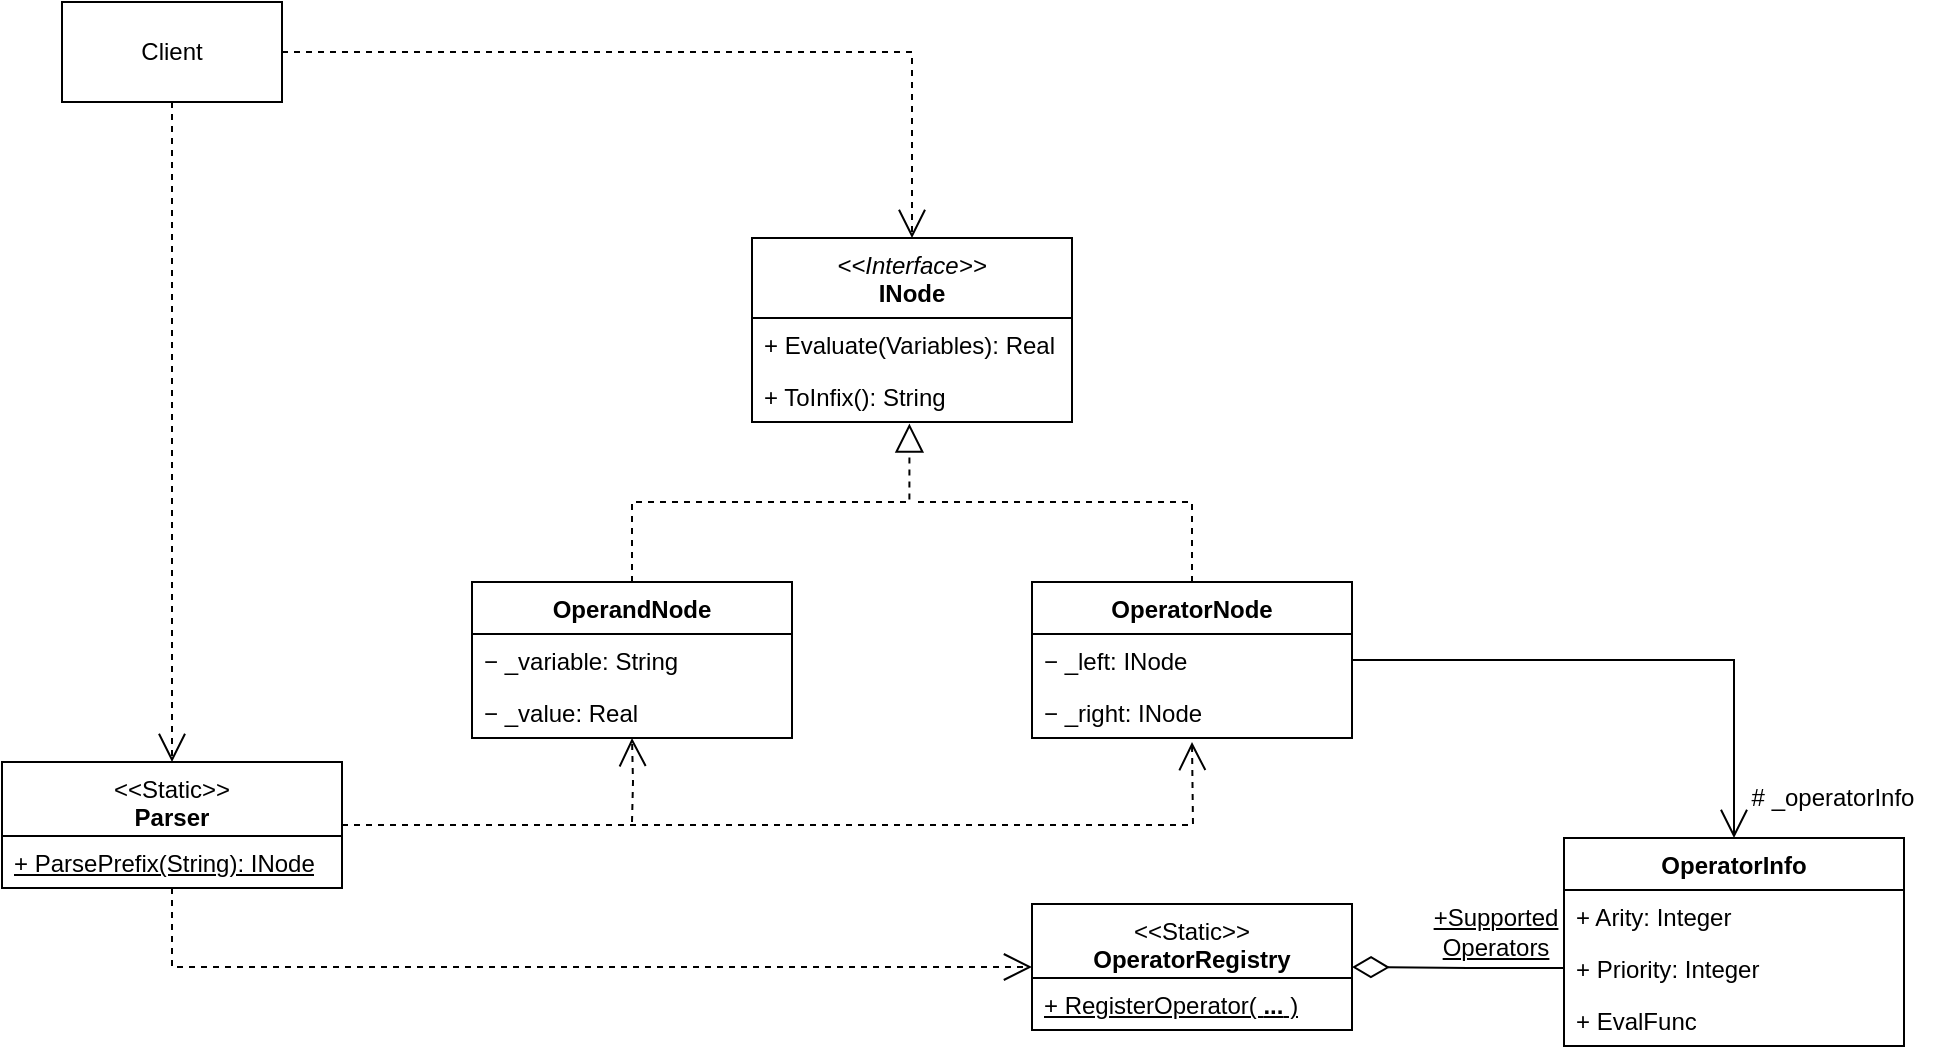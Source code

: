 <mxfile version="26.1.0">
  <diagram name="Страница — 1" id="7hMVh02hVUJBmufN25Ig">
    <mxGraphModel dx="1877" dy="585" grid="1" gridSize="10" guides="1" tooltips="1" connect="1" arrows="1" fold="1" page="1" pageScale="1" pageWidth="827" pageHeight="1169" math="0" shadow="0">
      <root>
        <mxCell id="0" />
        <mxCell id="1" parent="0" />
        <mxCell id="QBhOa6LylWagwz2IlaS4-1" value="&lt;i style=&quot;font-weight: 400;&quot;&gt;&amp;lt;&amp;lt;Interface&amp;gt;&amp;gt;&lt;br&gt;&lt;/i&gt;&lt;div&gt;INode&lt;/div&gt;" style="swimlane;fontStyle=1;align=center;verticalAlign=top;childLayout=stackLayout;horizontal=1;startSize=40;horizontalStack=0;resizeParent=1;resizeParentMax=0;resizeLast=0;collapsible=1;marginBottom=0;whiteSpace=wrap;html=1;" parent="1" vertex="1">
          <mxGeometry x="270" y="188" width="160" height="92" as="geometry" />
        </mxCell>
        <mxCell id="QBhOa6LylWagwz2IlaS4-4" value="+ Evaluate(Variables): Real" style="text;strokeColor=none;fillColor=none;align=left;verticalAlign=top;spacingLeft=4;spacingRight=4;overflow=hidden;rotatable=0;points=[[0,0.5],[1,0.5]];portConstraint=eastwest;whiteSpace=wrap;html=1;" parent="QBhOa6LylWagwz2IlaS4-1" vertex="1">
          <mxGeometry y="40" width="160" height="26" as="geometry" />
        </mxCell>
        <mxCell id="QBhOa6LylWagwz2IlaS4-36" value="+ ToInfix(): String" style="text;strokeColor=none;fillColor=none;align=left;verticalAlign=top;spacingLeft=4;spacingRight=4;overflow=hidden;rotatable=0;points=[[0,0.5],[1,0.5]];portConstraint=eastwest;whiteSpace=wrap;html=1;" parent="QBhOa6LylWagwz2IlaS4-1" vertex="1">
          <mxGeometry y="66" width="160" height="26" as="geometry" />
        </mxCell>
        <mxCell id="g19xcCfMWkkVhfFzdJG2-36" style="edgeStyle=orthogonalEdgeStyle;rounded=0;orthogonalLoop=1;jettySize=auto;html=1;dashed=1;endArrow=open;endFill=0;endSize=12;" parent="1" target="QBhOa6LylWagwz2IlaS4-23" edge="1">
          <mxGeometry relative="1" as="geometry">
            <mxPoint x="210" y="480" as="sourcePoint" />
          </mxGeometry>
        </mxCell>
        <mxCell id="QBhOa6LylWagwz2IlaS4-23" value="OperandNode" style="swimlane;fontStyle=1;align=center;verticalAlign=top;childLayout=stackLayout;horizontal=1;startSize=26;horizontalStack=0;resizeParent=1;resizeParentMax=0;resizeLast=0;collapsible=1;marginBottom=0;whiteSpace=wrap;html=1;" parent="1" vertex="1">
          <mxGeometry x="130" y="360" width="160" height="78" as="geometry" />
        </mxCell>
        <mxCell id="g19xcCfMWkkVhfFzdJG2-39" value="−&amp;nbsp;_variable: String" style="text;strokeColor=none;fillColor=none;align=left;verticalAlign=top;spacingLeft=4;spacingRight=4;overflow=hidden;rotatable=0;points=[[0,0.5],[1,0.5]];portConstraint=eastwest;whiteSpace=wrap;html=1;" parent="QBhOa6LylWagwz2IlaS4-23" vertex="1">
          <mxGeometry y="26" width="160" height="26" as="geometry" />
        </mxCell>
        <mxCell id="QBhOa6LylWagwz2IlaS4-24" value="−&amp;nbsp;_value: Real" style="text;strokeColor=none;fillColor=none;align=left;verticalAlign=top;spacingLeft=4;spacingRight=4;overflow=hidden;rotatable=0;points=[[0,0.5],[1,0.5]];portConstraint=eastwest;whiteSpace=wrap;html=1;" parent="QBhOa6LylWagwz2IlaS4-23" vertex="1">
          <mxGeometry y="52" width="160" height="26" as="geometry" />
        </mxCell>
        <mxCell id="QBhOa6LylWagwz2IlaS4-27" value="OperatorNode" style="swimlane;fontStyle=1;align=center;verticalAlign=top;childLayout=stackLayout;horizontal=1;startSize=26;horizontalStack=0;resizeParent=1;resizeParentMax=0;resizeLast=0;collapsible=1;marginBottom=0;whiteSpace=wrap;html=1;" parent="1" vertex="1">
          <mxGeometry x="410" y="360" width="160" height="78" as="geometry" />
        </mxCell>
        <mxCell id="QBhOa6LylWagwz2IlaS4-28" value="−&amp;nbsp;_left: INode" style="text;strokeColor=none;fillColor=none;align=left;verticalAlign=top;spacingLeft=4;spacingRight=4;overflow=hidden;rotatable=0;points=[[0,0.5],[1,0.5]];portConstraint=eastwest;whiteSpace=wrap;html=1;" parent="QBhOa6LylWagwz2IlaS4-27" vertex="1">
          <mxGeometry y="26" width="160" height="26" as="geometry" />
        </mxCell>
        <mxCell id="g19xcCfMWkkVhfFzdJG2-15" value="−&amp;nbsp;_right: INode" style="text;strokeColor=none;fillColor=none;align=left;verticalAlign=top;spacingLeft=4;spacingRight=4;overflow=hidden;rotatable=0;points=[[0,0.5],[1,0.5]];portConstraint=eastwest;whiteSpace=wrap;html=1;" parent="QBhOa6LylWagwz2IlaS4-27" vertex="1">
          <mxGeometry y="52" width="160" height="26" as="geometry" />
        </mxCell>
        <mxCell id="QBhOa6LylWagwz2IlaS4-38" value="" style="endArrow=block;dashed=1;endFill=0;endSize=12;html=1;rounded=0;entryX=0.492;entryY=1.031;entryDx=0;entryDy=0;entryPerimeter=0;edgeStyle=orthogonalEdgeStyle;exitX=0.5;exitY=0;exitDx=0;exitDy=0;" parent="1" source="QBhOa6LylWagwz2IlaS4-23" target="QBhOa6LylWagwz2IlaS4-36" edge="1">
          <mxGeometry width="160" relative="1" as="geometry">
            <mxPoint x="150" y="340" as="sourcePoint" />
            <mxPoint x="350" y="290" as="targetPoint" />
          </mxGeometry>
        </mxCell>
        <mxCell id="QBhOa6LylWagwz2IlaS4-39" value="" style="endArrow=none;dashed=1;endFill=0;endSize=12;html=1;rounded=0;edgeStyle=orthogonalEdgeStyle;exitX=0.5;exitY=0;exitDx=0;exitDy=0;startFill=0;" parent="1" source="QBhOa6LylWagwz2IlaS4-27" edge="1">
          <mxGeometry width="160" relative="1" as="geometry">
            <mxPoint x="220" y="370" as="sourcePoint" />
            <mxPoint x="350" y="320" as="targetPoint" />
            <Array as="points">
              <mxPoint x="490" y="320" />
            </Array>
          </mxGeometry>
        </mxCell>
        <mxCell id="g19xcCfMWkkVhfFzdJG2-20" style="edgeStyle=orthogonalEdgeStyle;rounded=0;orthogonalLoop=1;jettySize=auto;html=1;exitX=1;exitY=0.5;exitDx=0;exitDy=0;dashed=1;endArrow=open;endFill=0;endSize=12;" parent="1" source="QBhOa6LylWagwz2IlaS4-40" edge="1">
          <mxGeometry relative="1" as="geometry">
            <mxPoint x="490" y="440" as="targetPoint" />
          </mxGeometry>
        </mxCell>
        <mxCell id="g19xcCfMWkkVhfFzdJG2-38" style="edgeStyle=orthogonalEdgeStyle;rounded=0;orthogonalLoop=1;jettySize=auto;html=1;entryX=0;entryY=0.5;entryDx=0;entryDy=0;dashed=1;endArrow=open;endFill=0;endSize=12;" parent="1" source="QBhOa6LylWagwz2IlaS4-40" target="g19xcCfMWkkVhfFzdJG2-5" edge="1">
          <mxGeometry relative="1" as="geometry">
            <Array as="points">
              <mxPoint x="-20" y="553" />
            </Array>
          </mxGeometry>
        </mxCell>
        <mxCell id="QBhOa6LylWagwz2IlaS4-40" value="&lt;div&gt;&lt;span style=&quot;font-weight: 400;&quot;&gt;&amp;lt;&amp;lt;Static&amp;gt;&amp;gt;&lt;/span&gt;&lt;/div&gt;Parser" style="swimlane;fontStyle=1;align=center;verticalAlign=top;childLayout=stackLayout;horizontal=1;startSize=37;horizontalStack=0;resizeParent=1;resizeParentMax=0;resizeLast=0;collapsible=1;marginBottom=0;whiteSpace=wrap;html=1;" parent="1" vertex="1">
          <mxGeometry x="-105" y="450" width="170" height="63" as="geometry" />
        </mxCell>
        <mxCell id="QBhOa6LylWagwz2IlaS4-43" value="+ ParsePrefix(String): INode" style="text;strokeColor=none;fillColor=none;align=left;verticalAlign=top;spacingLeft=4;spacingRight=4;overflow=hidden;rotatable=0;points=[[0,0.5],[1,0.5]];portConstraint=eastwest;whiteSpace=wrap;html=1;fontStyle=4" parent="QBhOa6LylWagwz2IlaS4-40" vertex="1">
          <mxGeometry y="37" width="170" height="26" as="geometry" />
        </mxCell>
        <mxCell id="g19xcCfMWkkVhfFzdJG2-18" style="edgeStyle=orthogonalEdgeStyle;rounded=0;orthogonalLoop=1;jettySize=auto;html=1;exitX=0.5;exitY=1;exitDx=0;exitDy=0;entryX=0.5;entryY=0;entryDx=0;entryDy=0;dashed=1;endArrow=open;endFill=0;startSize=6;endSize=12;" parent="1" source="QBhOa6LylWagwz2IlaS4-44" target="QBhOa6LylWagwz2IlaS4-40" edge="1">
          <mxGeometry relative="1" as="geometry" />
        </mxCell>
        <mxCell id="g19xcCfMWkkVhfFzdJG2-19" style="edgeStyle=orthogonalEdgeStyle;rounded=0;orthogonalLoop=1;jettySize=auto;html=1;exitX=1;exitY=0.5;exitDx=0;exitDy=0;entryX=0.5;entryY=0;entryDx=0;entryDy=0;endArrow=open;endFill=0;endSize=12;dashed=1;" parent="1" source="QBhOa6LylWagwz2IlaS4-44" target="QBhOa6LylWagwz2IlaS4-1" edge="1">
          <mxGeometry relative="1" as="geometry" />
        </mxCell>
        <mxCell id="QBhOa6LylWagwz2IlaS4-44" value="Client" style="html=1;whiteSpace=wrap;" parent="1" vertex="1">
          <mxGeometry x="-75" y="70" width="110" height="50" as="geometry" />
        </mxCell>
        <mxCell id="g19xcCfMWkkVhfFzdJG2-1" value="OperatorInfo" style="swimlane;fontStyle=1;align=center;verticalAlign=top;childLayout=stackLayout;horizontal=1;startSize=26;horizontalStack=0;resizeParent=1;resizeParentMax=0;resizeLast=0;collapsible=1;marginBottom=0;whiteSpace=wrap;html=1;" parent="1" vertex="1">
          <mxGeometry x="676" y="488" width="170" height="104" as="geometry" />
        </mxCell>
        <mxCell id="g19xcCfMWkkVhfFzdJG2-2" value="+ A&lt;span style=&quot;background-color: transparent; color: light-dark(rgb(0, 0, 0), rgb(255, 255, 255));&quot;&gt;rity: Integer&lt;/span&gt;" style="text;strokeColor=none;fillColor=none;align=left;verticalAlign=top;spacingLeft=4;spacingRight=4;overflow=hidden;rotatable=0;points=[[0,0.5],[1,0.5]];portConstraint=eastwest;whiteSpace=wrap;html=1;" parent="g19xcCfMWkkVhfFzdJG2-1" vertex="1">
          <mxGeometry y="26" width="170" height="26" as="geometry" />
        </mxCell>
        <mxCell id="g19xcCfMWkkVhfFzdJG2-9" value="+ Priority&lt;span style=&quot;background-color: transparent; color: light-dark(rgb(0, 0, 0), rgb(255, 255, 255));&quot;&gt;: Integer&lt;/span&gt;" style="text;strokeColor=none;fillColor=none;align=left;verticalAlign=top;spacingLeft=4;spacingRight=4;overflow=hidden;rotatable=0;points=[[0,0.5],[1,0.5]];portConstraint=eastwest;whiteSpace=wrap;html=1;" parent="g19xcCfMWkkVhfFzdJG2-1" vertex="1">
          <mxGeometry y="52" width="170" height="26" as="geometry" />
        </mxCell>
        <mxCell id="g19xcCfMWkkVhfFzdJG2-3" value="+ EvalFunc" style="text;strokeColor=none;fillColor=none;align=left;verticalAlign=top;spacingLeft=4;spacingRight=4;overflow=hidden;rotatable=0;points=[[0,0.5],[1,0.5]];portConstraint=eastwest;whiteSpace=wrap;html=1;" parent="g19xcCfMWkkVhfFzdJG2-1" vertex="1">
          <mxGeometry y="78" width="170" height="26" as="geometry" />
        </mxCell>
        <mxCell id="g19xcCfMWkkVhfFzdJG2-5" value="&lt;div&gt;&lt;span style=&quot;font-weight: 400;&quot;&gt;&amp;lt;&amp;lt;Static&amp;gt;&amp;gt;&lt;/span&gt;&lt;b&gt;&lt;/b&gt;&lt;/div&gt;&lt;b&gt;OperatorRegistry&lt;/b&gt;" style="swimlane;fontStyle=1;align=center;verticalAlign=top;childLayout=stackLayout;horizontal=1;startSize=37;horizontalStack=0;resizeParent=1;resizeParentMax=0;resizeLast=0;collapsible=1;marginBottom=0;whiteSpace=wrap;html=1;" parent="1" vertex="1">
          <mxGeometry x="410" y="521" width="160" height="63" as="geometry" />
        </mxCell>
        <mxCell id="g19xcCfMWkkVhfFzdJG2-8" value="&lt;u&gt;+&amp;nbsp;RegisterOperator( &lt;b&gt;...&lt;/b&gt; )&lt;/u&gt;" style="text;strokeColor=none;fillColor=none;align=left;verticalAlign=top;spacingLeft=4;spacingRight=4;overflow=hidden;rotatable=0;points=[[0,0.5],[1,0.5]];portConstraint=eastwest;whiteSpace=wrap;html=1;" parent="g19xcCfMWkkVhfFzdJG2-5" vertex="1">
          <mxGeometry y="37" width="160" height="26" as="geometry" />
        </mxCell>
        <mxCell id="g19xcCfMWkkVhfFzdJG2-10" style="edgeStyle=orthogonalEdgeStyle;rounded=0;orthogonalLoop=1;jettySize=auto;html=1;exitX=0;exitY=0.5;exitDx=0;exitDy=0;entryX=1;entryY=0.5;entryDx=0;entryDy=0;endArrow=diamondThin;endFill=0;endSize=16;" parent="1" source="g19xcCfMWkkVhfFzdJG2-9" target="g19xcCfMWkkVhfFzdJG2-5" edge="1">
          <mxGeometry relative="1" as="geometry" />
        </mxCell>
        <mxCell id="g19xcCfMWkkVhfFzdJG2-11" value="+Supported&lt;div&gt;Operators&lt;/div&gt;" style="text;html=1;align=center;verticalAlign=middle;whiteSpace=wrap;rounded=0;fontStyle=4" parent="1" vertex="1">
          <mxGeometry x="612" y="520" width="60" height="30" as="geometry" />
        </mxCell>
        <mxCell id="g19xcCfMWkkVhfFzdJG2-44" style="edgeStyle=orthogonalEdgeStyle;rounded=0;orthogonalLoop=1;jettySize=auto;html=1;exitX=1;exitY=0.5;exitDx=0;exitDy=0;entryX=0.5;entryY=0;entryDx=0;entryDy=0;endArrow=open;endFill=0;endSize=12;" parent="1" source="QBhOa6LylWagwz2IlaS4-28" target="g19xcCfMWkkVhfFzdJG2-1" edge="1">
          <mxGeometry relative="1" as="geometry" />
        </mxCell>
        <mxCell id="g19xcCfMWkkVhfFzdJG2-47" value="&lt;span style=&quot;text-align: left; text-wrap-mode: wrap;&quot;&gt;#&lt;/span&gt;&lt;span style=&quot;text-align: left; text-wrap-mode: wrap; background-color: transparent; color: light-dark(rgb(0, 0, 0), rgb(255, 255, 255));&quot;&gt;&amp;nbsp;_operatorInfo&lt;/span&gt;" style="text;html=1;align=center;verticalAlign=middle;resizable=0;points=[];autosize=1;strokeColor=none;fillColor=none;" parent="1" vertex="1">
          <mxGeometry x="760" y="453" width="100" height="30" as="geometry" />
        </mxCell>
      </root>
    </mxGraphModel>
  </diagram>
</mxfile>

